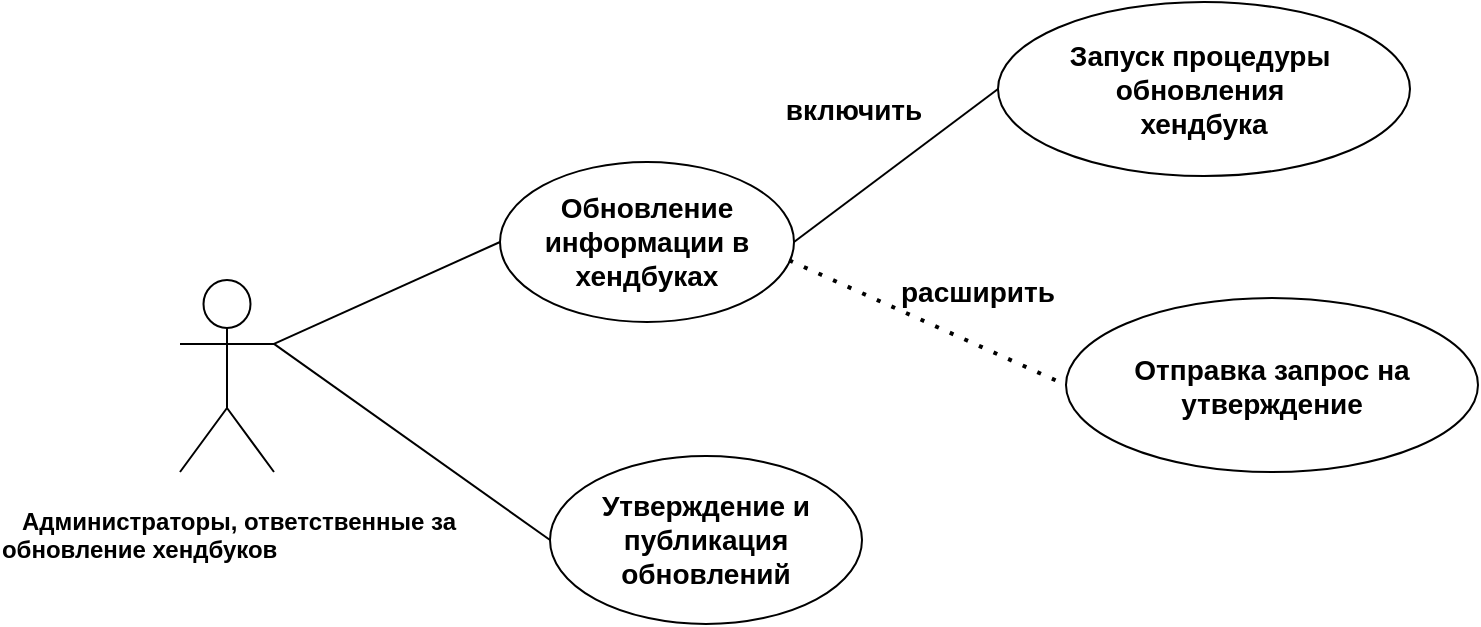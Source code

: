 <mxfile version="22.0.2" type="device">
  <diagram name="Страница — 1" id="tPoT4hHvwxfY3_mr3B1R">
    <mxGraphModel dx="1002" dy="575" grid="0" gridSize="10" guides="1" tooltips="1" connect="1" arrows="1" fold="1" page="1" pageScale="1" pageWidth="827" pageHeight="1169" math="0" shadow="0">
      <root>
        <mxCell id="0" />
        <mxCell id="1" parent="0" />
        <mxCell id="6rCbfs4mVRWqjugRPmAf-7" value="&lt;p style=&quot;text-align:justify;line-height:115%&quot;&gt;&lt;b&gt;&amp;nbsp; &amp;nbsp;Администраторы, ответственные за&lt;br&gt;обновление хендбуков&lt;/b&gt;&lt;/p&gt;" style="shape=umlActor;verticalLabelPosition=bottom;verticalAlign=top;html=1;outlineConnect=0;" vertex="1" parent="1">
          <mxGeometry x="120" y="210" width="47" height="96" as="geometry" />
        </mxCell>
        <mxCell id="6rCbfs4mVRWqjugRPmAf-11" value="&lt;b&gt;&lt;font style=&quot;font-size: 14px;&quot;&gt;Обновление информации в хендбуках&lt;/font&gt;&lt;/b&gt;" style="ellipse;whiteSpace=wrap;html=1;" vertex="1" parent="1">
          <mxGeometry x="280" y="151" width="147" height="80" as="geometry" />
        </mxCell>
        <mxCell id="6rCbfs4mVRWqjugRPmAf-13" value="" style="endArrow=none;html=1;rounded=0;exitX=1;exitY=0.333;exitDx=0;exitDy=0;exitPerimeter=0;entryX=0;entryY=0.5;entryDx=0;entryDy=0;" edge="1" parent="1" source="6rCbfs4mVRWqjugRPmAf-7" target="6rCbfs4mVRWqjugRPmAf-11">
          <mxGeometry width="50" height="50" relative="1" as="geometry">
            <mxPoint x="435" y="302" as="sourcePoint" />
            <mxPoint x="485" y="252" as="targetPoint" />
          </mxGeometry>
        </mxCell>
        <mxCell id="6rCbfs4mVRWqjugRPmAf-14" value="&lt;b&gt;&lt;font style=&quot;font-size: 14px;&quot;&gt;Утверждение и публикация обновлений&lt;/font&gt;&lt;/b&gt;" style="ellipse;whiteSpace=wrap;html=1;" vertex="1" parent="1">
          <mxGeometry x="305" y="298" width="156" height="84" as="geometry" />
        </mxCell>
        <mxCell id="6rCbfs4mVRWqjugRPmAf-16" value="" style="endArrow=none;html=1;rounded=0;exitX=1;exitY=0.333;exitDx=0;exitDy=0;exitPerimeter=0;entryX=0;entryY=0.5;entryDx=0;entryDy=0;" edge="1" parent="1" source="6rCbfs4mVRWqjugRPmAf-7" target="6rCbfs4mVRWqjugRPmAf-14">
          <mxGeometry width="50" height="50" relative="1" as="geometry">
            <mxPoint x="146" y="248" as="sourcePoint" />
            <mxPoint x="290" y="201" as="targetPoint" />
          </mxGeometry>
        </mxCell>
        <mxCell id="6rCbfs4mVRWqjugRPmAf-19" value="&lt;div style=&quot;font-size: 14px;&quot;&gt;&lt;span style=&quot;background-color: initial;&quot;&gt;&lt;font style=&quot;font-size: 14px;&quot;&gt;&lt;b&gt;Запуск&amp;nbsp;&lt;/b&gt;&lt;/font&gt;&lt;/span&gt;&lt;b style=&quot;background-color: initial;&quot;&gt;процедуры&amp;nbsp;&lt;/b&gt;&lt;/div&gt;&lt;div style=&quot;font-size: 14px;&quot;&gt;&lt;span style=&quot;background-color: initial;&quot;&gt;&lt;font style=&quot;font-size: 14px;&quot;&gt;&lt;b&gt;обновления&amp;nbsp;&lt;/b&gt;&lt;/font&gt;&lt;/span&gt;&lt;/div&gt;&lt;div style=&quot;font-size: 14px;&quot;&gt;&lt;span style=&quot;background-color: initial;&quot;&gt;&lt;font style=&quot;font-size: 14px;&quot;&gt;&lt;b&gt;хендбука&lt;/b&gt;&lt;/font&gt;&lt;/span&gt;&lt;/div&gt;" style="ellipse;whiteSpace=wrap;html=1;align=center;" vertex="1" parent="1">
          <mxGeometry x="529" y="71" width="206" height="87" as="geometry" />
        </mxCell>
        <mxCell id="6rCbfs4mVRWqjugRPmAf-22" value="&lt;font style=&quot;font-size: 14px;&quot;&gt;&lt;b&gt;Отправка запрос на утверждение&lt;/b&gt;&lt;/font&gt;" style="ellipse;whiteSpace=wrap;html=1;" vertex="1" parent="1">
          <mxGeometry x="563" y="219" width="206" height="87" as="geometry" />
        </mxCell>
        <mxCell id="6rCbfs4mVRWqjugRPmAf-23" value="" style="endArrow=none;dashed=1;html=1;dashPattern=1 3;strokeWidth=2;rounded=0;entryX=0;entryY=0.5;entryDx=0;entryDy=0;exitX=0.984;exitY=0.615;exitDx=0;exitDy=0;exitPerimeter=0;" edge="1" parent="1" source="6rCbfs4mVRWqjugRPmAf-11" target="6rCbfs4mVRWqjugRPmAf-22">
          <mxGeometry width="50" height="50" relative="1" as="geometry">
            <mxPoint x="435" y="316" as="sourcePoint" />
            <mxPoint x="485" y="266" as="targetPoint" />
          </mxGeometry>
        </mxCell>
        <mxCell id="6rCbfs4mVRWqjugRPmAf-25" value="&lt;span style=&quot;font-size: 14px;&quot;&gt;&lt;b&gt;включить&lt;/b&gt;&lt;/span&gt;" style="text;html=1;strokeColor=none;fillColor=none;align=center;verticalAlign=middle;whiteSpace=wrap;rounded=0;" vertex="1" parent="1">
          <mxGeometry x="427" y="110" width="60" height="30" as="geometry" />
        </mxCell>
        <mxCell id="6rCbfs4mVRWqjugRPmAf-26" value="&lt;b&gt;&lt;font style=&quot;font-size: 14px;&quot;&gt;расширить&lt;/font&gt;&lt;/b&gt;" style="text;html=1;strokeColor=none;fillColor=none;align=center;verticalAlign=middle;whiteSpace=wrap;rounded=0;" vertex="1" parent="1">
          <mxGeometry x="489" y="201" width="60" height="30" as="geometry" />
        </mxCell>
        <mxCell id="6rCbfs4mVRWqjugRPmAf-30" value="" style="endArrow=none;html=1;rounded=0;entryX=0;entryY=0.5;entryDx=0;entryDy=0;exitX=1;exitY=0.5;exitDx=0;exitDy=0;" edge="1" parent="1" source="6rCbfs4mVRWqjugRPmAf-11" target="6rCbfs4mVRWqjugRPmAf-19">
          <mxGeometry width="50" height="50" relative="1" as="geometry">
            <mxPoint x="459" y="205" as="sourcePoint" />
            <mxPoint x="509" y="155" as="targetPoint" />
          </mxGeometry>
        </mxCell>
      </root>
    </mxGraphModel>
  </diagram>
</mxfile>
